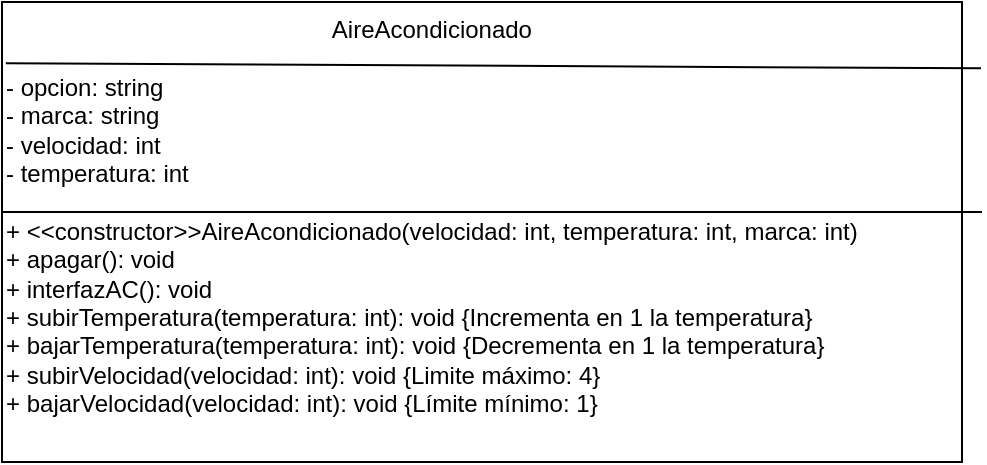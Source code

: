 <mxfile>
    <diagram id="mk_sEhH0-rT4Mkz3eChy" name="Página-1">
        <mxGraphModel dx="489" dy="573" grid="1" gridSize="10" guides="1" tooltips="1" connect="1" arrows="1" fold="1" page="1" pageScale="1" pageWidth="827" pageHeight="1169" math="0" shadow="0">
            <root>
                <mxCell id="0"/>
                <mxCell id="1" parent="0"/>
                <mxCell id="5" value="" style="rounded=0;whiteSpace=wrap;html=1;" parent="1" vertex="1">
                    <mxGeometry x="140" y="400" width="480" height="230" as="geometry"/>
                </mxCell>
                <mxCell id="2" value="&lt;div style=&quot;text-align: center&quot;&gt;&lt;span&gt;AireAcondicionado&lt;/span&gt;&lt;/div&gt;&lt;br&gt;- opcion: string&lt;br&gt;- marca: string&amp;nbsp;&lt;br&gt;- velocidad: int&lt;br&gt;- temperatura: int&lt;br&gt;&lt;br&gt;+ &amp;lt;&amp;lt;constructor&amp;gt;&amp;gt;AireAcondicionado(velocidad: int, temperatura: int, marca: int)&lt;br&gt;+ apagar(): void&lt;br&gt;+ interfazAC(): void&lt;br&gt;+ subirTemperatura(temperatura: int): void {Incrementa en 1 la temperatura}&lt;br&gt;+ bajarTemperatura(temperatura: int): void {Decrementa en 1 la temperatura}&lt;br&gt;+ subirVelocidad(velocidad: int): void {Limite máximo: 4}&lt;br&gt;+ bajarVelocidad(velocidad: int): void {Límite mínimo: 1}" style="text;whiteSpace=wrap;html=1;" parent="1" vertex="1">
                    <mxGeometry x="140" y="400" width="490" height="210" as="geometry"/>
                </mxCell>
                <mxCell id="3" value="" style="endArrow=none;html=1;exitX=0;exitY=0.5;exitDx=0;exitDy=0;entryX=1;entryY=0.5;entryDx=0;entryDy=0;" parent="1" source="2" target="2" edge="1">
                    <mxGeometry width="50" height="50" relative="1" as="geometry">
                        <mxPoint x="100" y="280" as="sourcePoint"/>
                        <mxPoint x="150" y="230" as="targetPoint"/>
                    </mxGeometry>
                </mxCell>
                <mxCell id="4" value="" style="endArrow=none;html=1;exitX=0.004;exitY=0.133;exitDx=0;exitDy=0;exitPerimeter=0;entryX=0.999;entryY=0.158;entryDx=0;entryDy=0;entryPerimeter=0;" parent="1" source="5" target="2" edge="1">
                    <mxGeometry width="50" height="50" relative="1" as="geometry">
                        <mxPoint x="100" y="280" as="sourcePoint"/>
                        <mxPoint x="620" y="190" as="targetPoint"/>
                    </mxGeometry>
                </mxCell>
            </root>
        </mxGraphModel>
    </diagram>
</mxfile>
